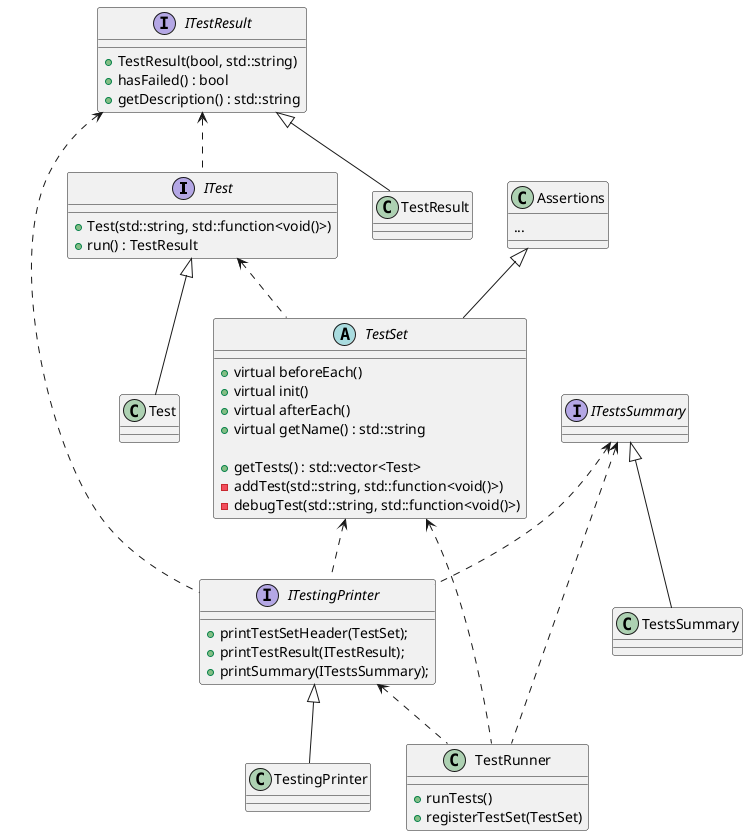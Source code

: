@startuml

interface ITest {
    + Test(std::string, std::function<void()>)
    + run() : TestResult
}

class Test {
   
}

interface ITestResult {
    + TestResult(bool, std::string)
    + hasFailed() : bool
    + getDescription() : std::string
}

class TestResult {

}

interface ITestingPrinter {
    + printTestSetHeader(TestSet);
    + printTestResult(ITestResult);
    + printSummary(ITestsSummary);
    
}

class TestingPrinter {

}

class TestRunner {
    + runTests()
    + registerTestSet(TestSet)
}


interface ITestsSummary {

}

class TestsSummary {

}

abstract class TestSet {
    + virtual beforeEach()
    + virtual init()
    + virtual afterEach()
    + virtual getName() : std::string

    + getTests() : std::vector<Test>
    - addTest(std::string, std::function<void()>)
    - debugTest(std::string, std::function<void()>)  
}

class Assertions {
    ...
}

ITest <|-- Test
ITestResult <|-- TestResult
ITestingPrinter <|-- TestingPrinter
ITestsSummary <|-- TestsSummary
Assertions <|-- TestSet

ITestResult <.. ITestingPrinter
ITestsSummary <.. ITestingPrinter
TestSet <.. ITestingPrinter

TestSet <.. TestRunner
ITestsSummary <.. TestRunner
ITestingPrinter <.. TestRunner

ITestResult <.. ITest

ITest <.. TestSet

@enduml